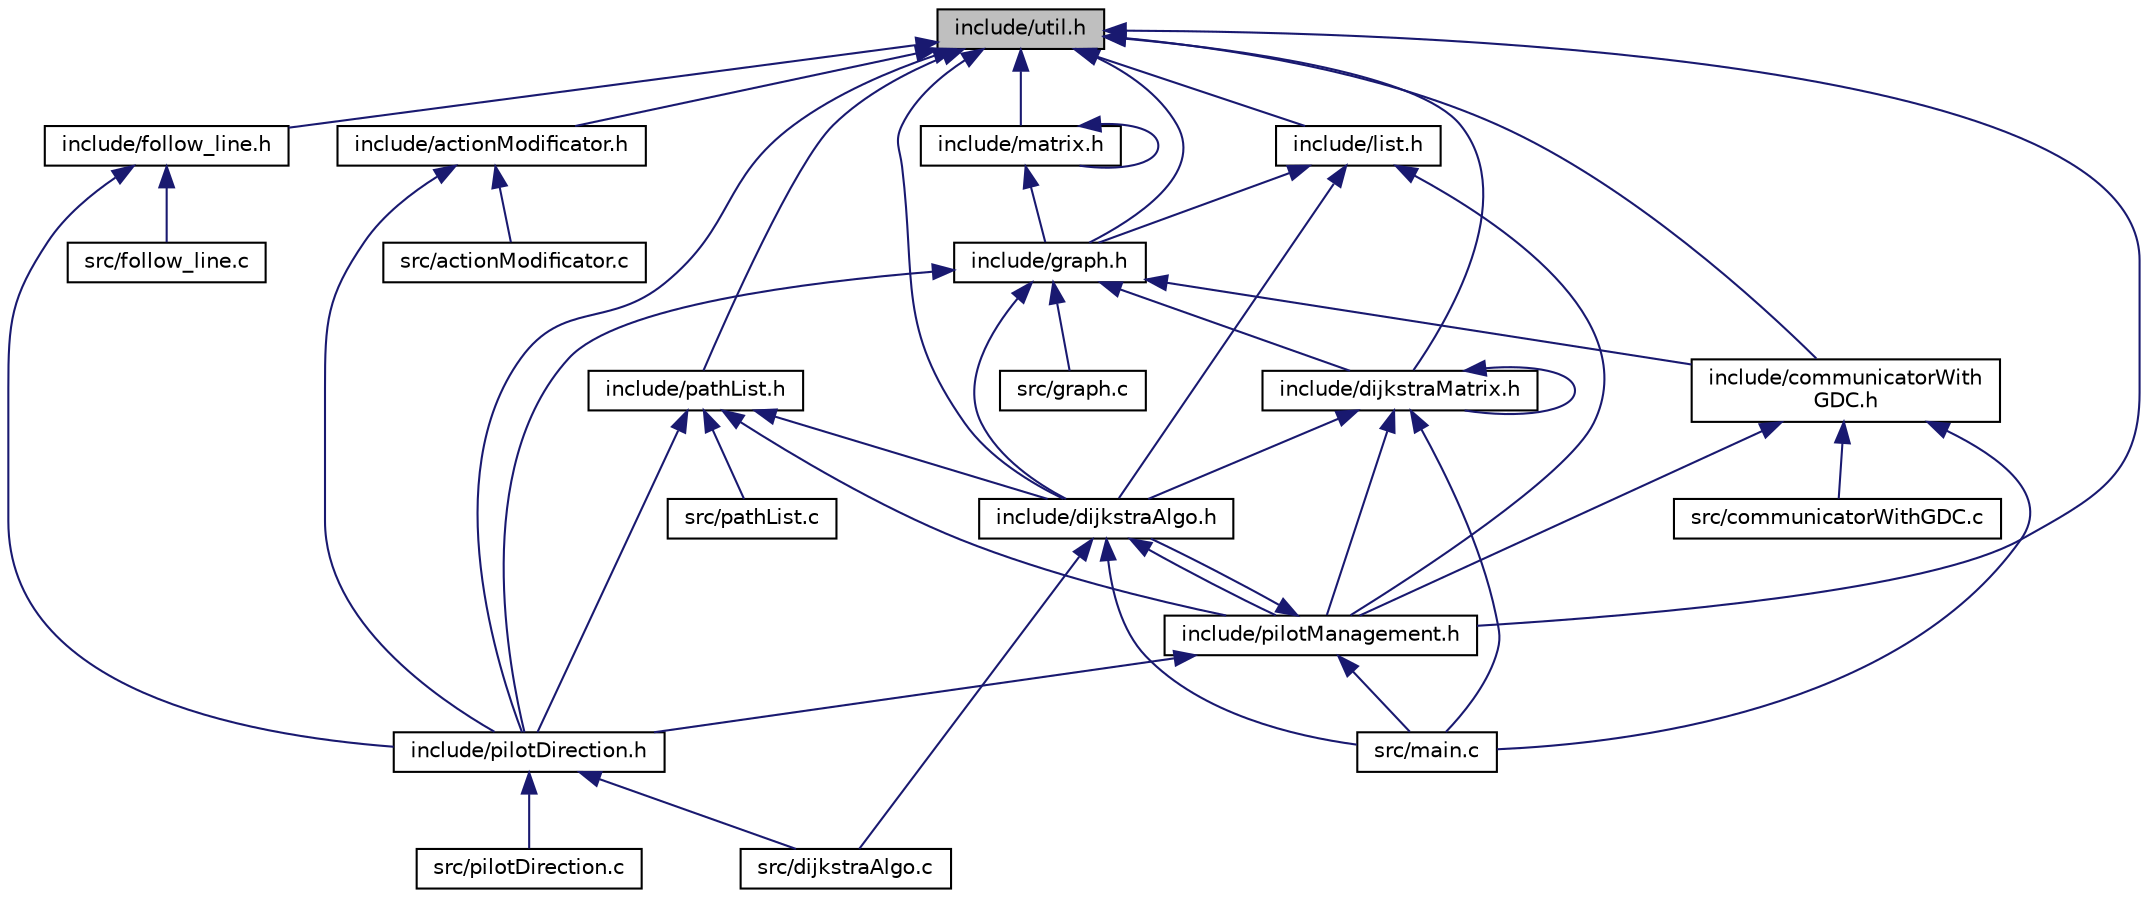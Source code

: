 digraph "include/util.h"
{
 // LATEX_PDF_SIZE
  edge [fontname="Helvetica",fontsize="10",labelfontname="Helvetica",labelfontsize="10"];
  node [fontname="Helvetica",fontsize="10",shape=record];
  Node1 [label="include/util.h",height=0.2,width=0.4,color="black", fillcolor="grey75", style="filled", fontcolor="black",tooltip="This file is for util type declaration."];
  Node1 -> Node2 [dir="back",color="midnightblue",fontsize="10",style="solid",fontname="Helvetica"];
  Node2 [label="include/actionModificator.h",height=0.2,width=0.4,color="black", fillcolor="white", style="filled",URL="$actionModificator_8h.html",tooltip="This file contains the prototypes used to modify the action."];
  Node2 -> Node3 [dir="back",color="midnightblue",fontsize="10",style="solid",fontname="Helvetica"];
  Node3 [label="src/actionModificator.c",height=0.2,width=0.4,color="black", fillcolor="white", style="filled",URL="$actionModificator_8c.html",tooltip="This file contains the functions used to modify the action."];
  Node2 -> Node4 [dir="back",color="midnightblue",fontsize="10",style="solid",fontname="Helvetica"];
  Node4 [label="include/pilotDirection.h",height=0.2,width=0.4,color="black", fillcolor="white", style="filled",URL="$pilotDirection_8h.html",tooltip="This file contains the prototypes / declarations used to choose the pilot's direction."];
  Node4 -> Node5 [dir="back",color="midnightblue",fontsize="10",style="solid",fontname="Helvetica"];
  Node5 [label="src/dijkstraAlgo.c",height=0.2,width=0.4,color="black", fillcolor="white", style="filled",URL="$dijkstraAlgo_8c.html",tooltip="This file contains the functions to implement the Dijstra's algo."];
  Node4 -> Node6 [dir="back",color="midnightblue",fontsize="10",style="solid",fontname="Helvetica"];
  Node6 [label="src/pilotDirection.c",height=0.2,width=0.4,color="black", fillcolor="white", style="filled",URL="$pilotDirection_8c.html",tooltip="This file contains the functions used to choose the pilot's direction/action."];
  Node1 -> Node7 [dir="back",color="midnightblue",fontsize="10",style="solid",fontname="Helvetica"];
  Node7 [label="include/matrix.h",height=0.2,width=0.4,color="black", fillcolor="white", style="filled",URL="$matrix_8h.html",tooltip="This file contains prototypes and declarations to manage a matrix."];
  Node7 -> Node8 [dir="back",color="midnightblue",fontsize="10",style="solid",fontname="Helvetica"];
  Node8 [label="include/graph.h",height=0.2,width=0.4,color="black", fillcolor="white", style="filled",URL="$graph_8h.html",tooltip="This file contains the prototypes / declarations used to process a graph."];
  Node8 -> Node9 [dir="back",color="midnightblue",fontsize="10",style="solid",fontname="Helvetica"];
  Node9 [label="include/dijkstraAlgo.h",height=0.2,width=0.4,color="black", fillcolor="white", style="filled",URL="$dijkstraAlgo_8h.html",tooltip="This file contains the prototypes / declarations to implement the Dijstra's algo."];
  Node9 -> Node5 [dir="back",color="midnightblue",fontsize="10",style="solid",fontname="Helvetica"];
  Node9 -> Node10 [dir="back",color="midnightblue",fontsize="10",style="solid",fontname="Helvetica"];
  Node10 [label="include/pilotManagement.h",height=0.2,width=0.4,color="black", fillcolor="white", style="filled",URL="$pilotManagement_8h.html",tooltip="This file contains the functions used to manage a pilot."];
  Node10 -> Node9 [dir="back",color="midnightblue",fontsize="10",style="solid",fontname="Helvetica"];
  Node10 -> Node11 [dir="back",color="midnightblue",fontsize="10",style="solid",fontname="Helvetica"];
  Node11 [label="src/main.c",height=0.2,width=0.4,color="black", fillcolor="white", style="filled",URL="$main_8c.html",tooltip="This file the main function to test a program."];
  Node10 -> Node4 [dir="back",color="midnightblue",fontsize="10",style="solid",fontname="Helvetica"];
  Node9 -> Node11 [dir="back",color="midnightblue",fontsize="10",style="solid",fontname="Helvetica"];
  Node8 -> Node12 [dir="back",color="midnightblue",fontsize="10",style="solid",fontname="Helvetica"];
  Node12 [label="include/communicatorWith\lGDC.h",height=0.2,width=0.4,color="black", fillcolor="white", style="filled",URL="$communicatorWithGDC_8h.html",tooltip="This file is the prototypes used by communicatorWithGDC.c functions."];
  Node12 -> Node13 [dir="back",color="midnightblue",fontsize="10",style="solid",fontname="Helvetica"];
  Node13 [label="src/communicatorWithGDC.c",height=0.2,width=0.4,color="black", fillcolor="white", style="filled",URL="$communicatorWithGDC_8c.html",tooltip="This file is used to communicate with the GDC."];
  Node12 -> Node10 [dir="back",color="midnightblue",fontsize="10",style="solid",fontname="Helvetica"];
  Node12 -> Node11 [dir="back",color="midnightblue",fontsize="10",style="solid",fontname="Helvetica"];
  Node8 -> Node14 [dir="back",color="midnightblue",fontsize="10",style="solid",fontname="Helvetica"];
  Node14 [label="include/dijkstraMatrix.h",height=0.2,width=0.4,color="black", fillcolor="white", style="filled",URL="$dijkstraMatrix_8h.html",tooltip="This file contains prototypes and declarations to manage a Dijkstra's matrix."];
  Node14 -> Node10 [dir="back",color="midnightblue",fontsize="10",style="solid",fontname="Helvetica"];
  Node14 -> Node14 [dir="back",color="midnightblue",fontsize="10",style="solid",fontname="Helvetica"];
  Node14 -> Node9 [dir="back",color="midnightblue",fontsize="10",style="solid",fontname="Helvetica"];
  Node14 -> Node11 [dir="back",color="midnightblue",fontsize="10",style="solid",fontname="Helvetica"];
  Node8 -> Node15 [dir="back",color="midnightblue",fontsize="10",style="solid",fontname="Helvetica"];
  Node15 [label="src/graph.c",height=0.2,width=0.4,color="black", fillcolor="white", style="filled",URL="$graph_8c.html",tooltip="This file contains the prototypes / declarations used to process a graph."];
  Node8 -> Node4 [dir="back",color="midnightblue",fontsize="10",style="solid",fontname="Helvetica"];
  Node7 -> Node7 [dir="back",color="midnightblue",fontsize="10",style="solid",fontname="Helvetica"];
  Node1 -> Node8 [dir="back",color="midnightblue",fontsize="10",style="solid",fontname="Helvetica"];
  Node1 -> Node16 [dir="back",color="midnightblue",fontsize="10",style="solid",fontname="Helvetica"];
  Node16 [label="include/list.h",height=0.2,width=0.4,color="black", fillcolor="white", style="filled",URL="$list_8h.html",tooltip="This file contains all the prototype of the liste algo."];
  Node16 -> Node8 [dir="back",color="midnightblue",fontsize="10",style="solid",fontname="Helvetica"];
  Node16 -> Node10 [dir="back",color="midnightblue",fontsize="10",style="solid",fontname="Helvetica"];
  Node16 -> Node9 [dir="back",color="midnightblue",fontsize="10",style="solid",fontname="Helvetica"];
  Node1 -> Node10 [dir="back",color="midnightblue",fontsize="10",style="solid",fontname="Helvetica"];
  Node1 -> Node12 [dir="back",color="midnightblue",fontsize="10",style="solid",fontname="Helvetica"];
  Node1 -> Node17 [dir="back",color="midnightblue",fontsize="10",style="solid",fontname="Helvetica"];
  Node17 [label="include/pathList.h",height=0.2,width=0.4,color="black", fillcolor="white", style="filled",URL="$pathList_8h.html",tooltip="This file contains all the prototype of the pathList algo."];
  Node17 -> Node10 [dir="back",color="midnightblue",fontsize="10",style="solid",fontname="Helvetica"];
  Node17 -> Node9 [dir="back",color="midnightblue",fontsize="10",style="solid",fontname="Helvetica"];
  Node17 -> Node18 [dir="back",color="midnightblue",fontsize="10",style="solid",fontname="Helvetica"];
  Node18 [label="src/pathList.c",height=0.2,width=0.4,color="black", fillcolor="white", style="filled",URL="$pathList_8c.html",tooltip="This file contains all the functions of the path list algo."];
  Node17 -> Node4 [dir="back",color="midnightblue",fontsize="10",style="solid",fontname="Helvetica"];
  Node1 -> Node14 [dir="back",color="midnightblue",fontsize="10",style="solid",fontname="Helvetica"];
  Node1 -> Node9 [dir="back",color="midnightblue",fontsize="10",style="solid",fontname="Helvetica"];
  Node1 -> Node19 [dir="back",color="midnightblue",fontsize="10",style="solid",fontname="Helvetica"];
  Node19 [label="include/follow_line.h",height=0.2,width=0.4,color="black", fillcolor="white", style="filled",URL="$follow__line_8h.html",tooltip="This file contains the functions used to move a point in a 2 diemsions."];
  Node19 -> Node20 [dir="back",color="midnightblue",fontsize="10",style="solid",fontname="Helvetica"];
  Node20 [label="src/follow_line.c",height=0.2,width=0.4,color="black", fillcolor="white", style="filled",URL="$follow__line_8c.html",tooltip="This file contains the functions used to move a point in a 2 diemsions."];
  Node19 -> Node4 [dir="back",color="midnightblue",fontsize="10",style="solid",fontname="Helvetica"];
  Node1 -> Node4 [dir="back",color="midnightblue",fontsize="10",style="solid",fontname="Helvetica"];
}
